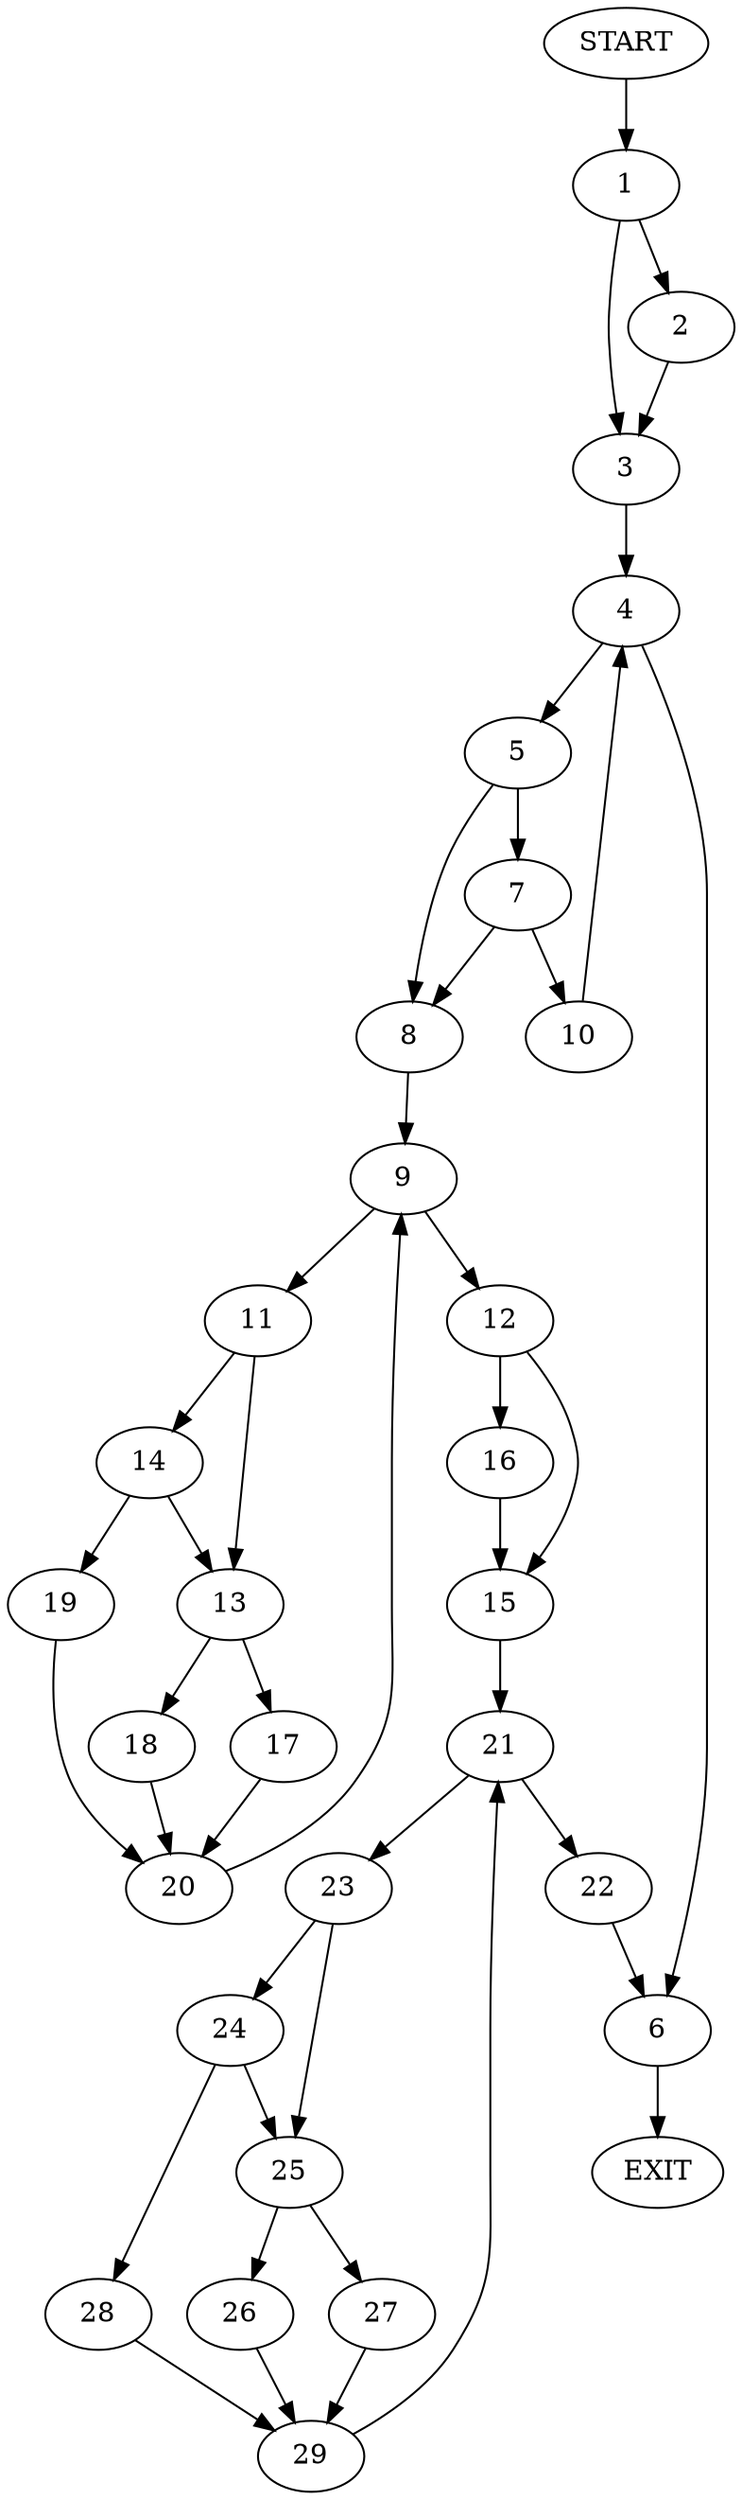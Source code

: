 digraph {
0 [label="START"]
30 [label="EXIT"]
0 -> 1
1 -> 2
1 -> 3
2 -> 3
3 -> 4
4 -> 5
4 -> 6
6 -> 30
5 -> 7
5 -> 8
8 -> 9
7 -> 10
7 -> 8
10 -> 4
9 -> 11
9 -> 12
11 -> 13
11 -> 14
12 -> 15
12 -> 16
13 -> 17
13 -> 18
14 -> 13
14 -> 19
19 -> 20
20 -> 9
17 -> 20
18 -> 20
15 -> 21
16 -> 15
21 -> 22
21 -> 23
23 -> 24
23 -> 25
22 -> 6
25 -> 26
25 -> 27
24 -> 25
24 -> 28
28 -> 29
29 -> 21
26 -> 29
27 -> 29
}
